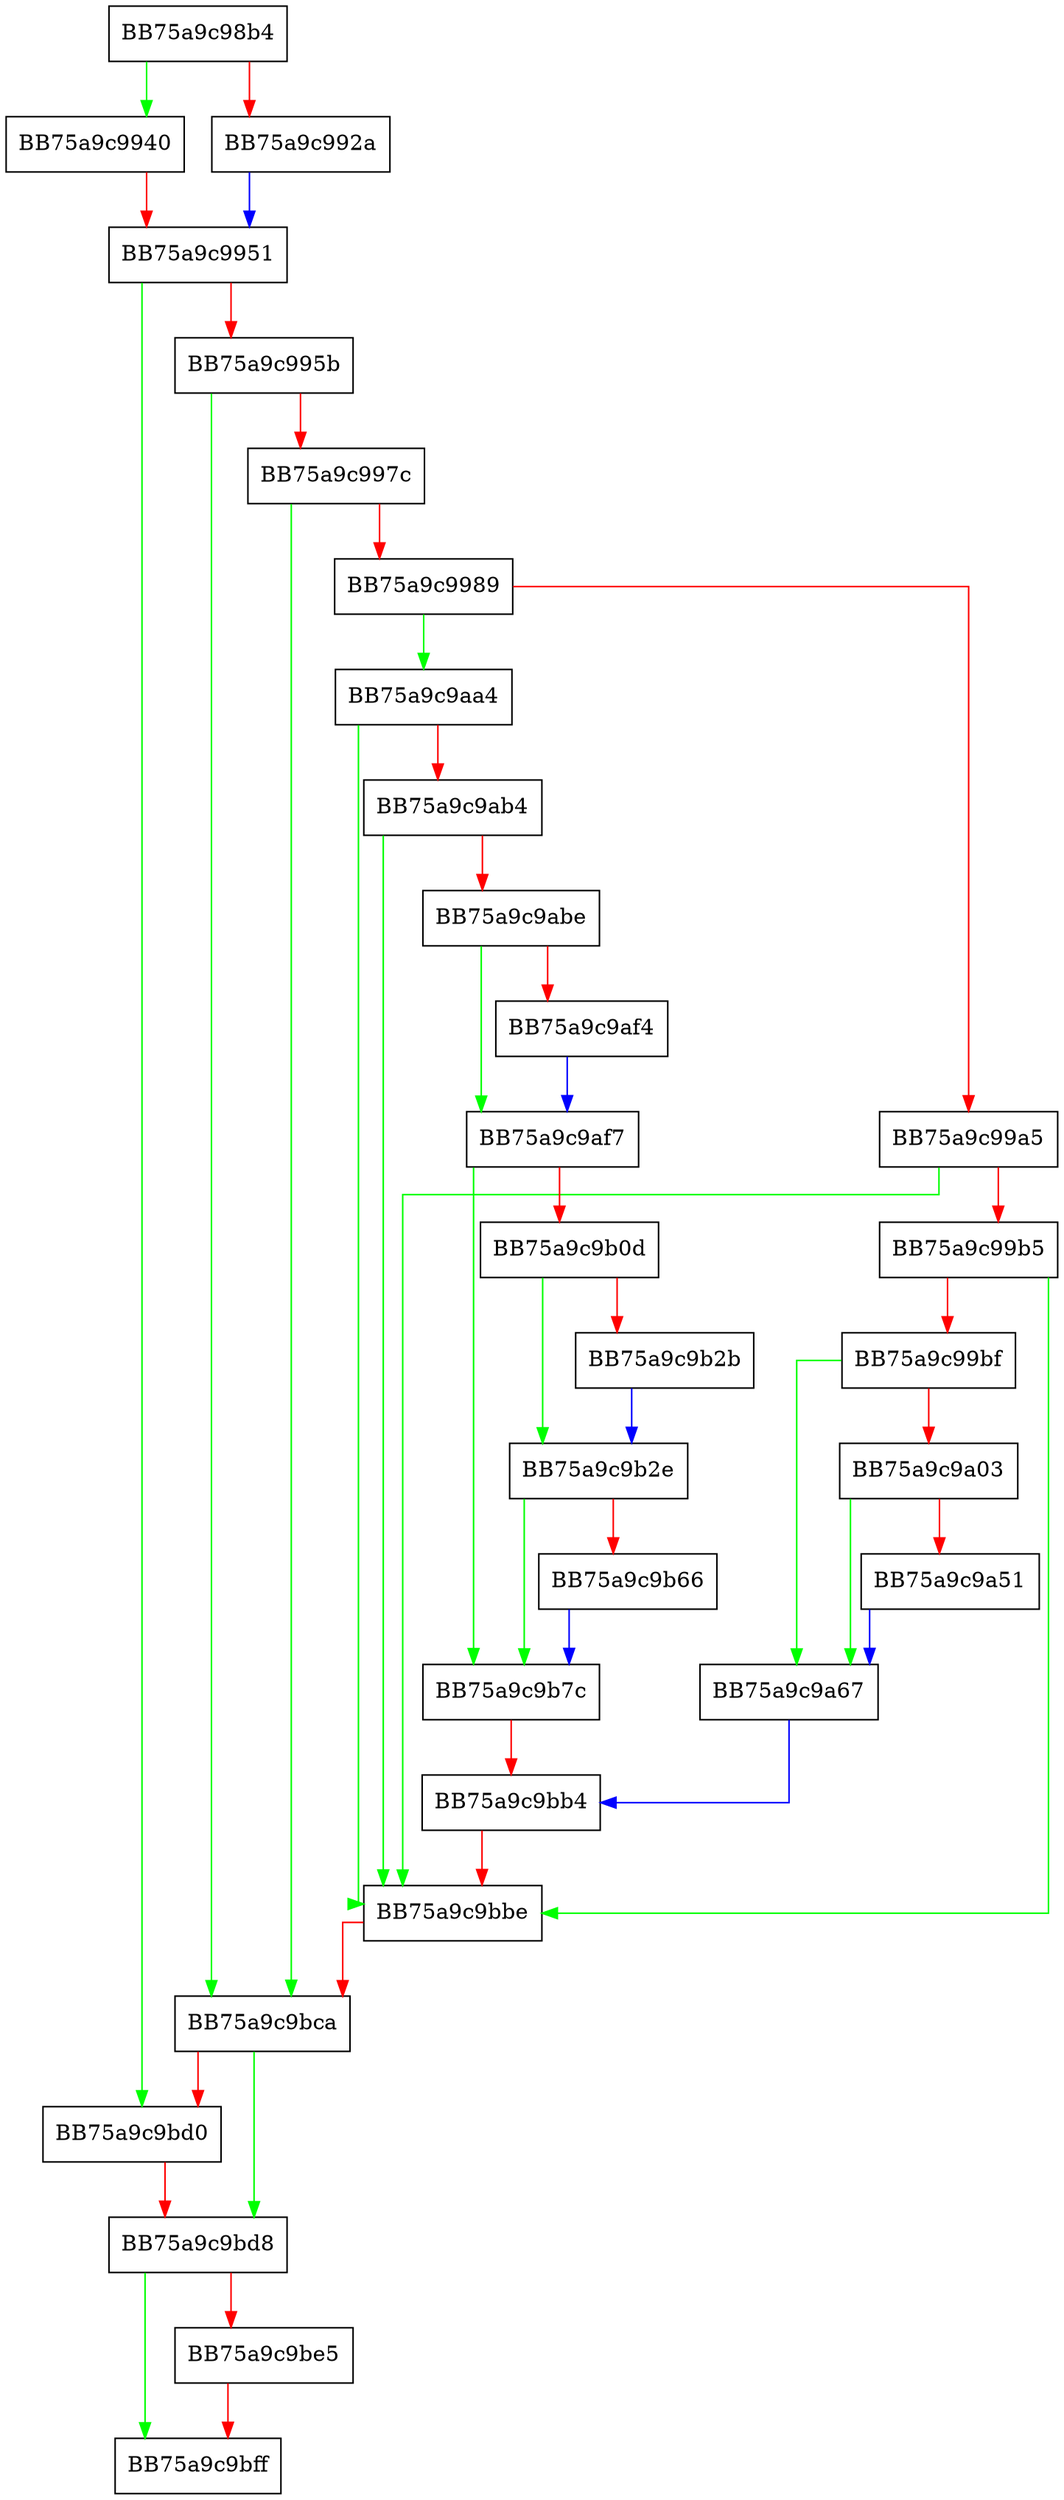 digraph reload_from_database {
  node [shape="box"];
  graph [splines=ortho];
  BB75a9c98b4 -> BB75a9c9940 [color="green"];
  BB75a9c98b4 -> BB75a9c992a [color="red"];
  BB75a9c992a -> BB75a9c9951 [color="blue"];
  BB75a9c9940 -> BB75a9c9951 [color="red"];
  BB75a9c9951 -> BB75a9c9bd0 [color="green"];
  BB75a9c9951 -> BB75a9c995b [color="red"];
  BB75a9c995b -> BB75a9c9bca [color="green"];
  BB75a9c995b -> BB75a9c997c [color="red"];
  BB75a9c997c -> BB75a9c9bca [color="green"];
  BB75a9c997c -> BB75a9c9989 [color="red"];
  BB75a9c9989 -> BB75a9c9aa4 [color="green"];
  BB75a9c9989 -> BB75a9c99a5 [color="red"];
  BB75a9c99a5 -> BB75a9c9bbe [color="green"];
  BB75a9c99a5 -> BB75a9c99b5 [color="red"];
  BB75a9c99b5 -> BB75a9c9bbe [color="green"];
  BB75a9c99b5 -> BB75a9c99bf [color="red"];
  BB75a9c99bf -> BB75a9c9a67 [color="green"];
  BB75a9c99bf -> BB75a9c9a03 [color="red"];
  BB75a9c9a03 -> BB75a9c9a67 [color="green"];
  BB75a9c9a03 -> BB75a9c9a51 [color="red"];
  BB75a9c9a51 -> BB75a9c9a67 [color="blue"];
  BB75a9c9a67 -> BB75a9c9bb4 [color="blue"];
  BB75a9c9aa4 -> BB75a9c9bbe [color="green"];
  BB75a9c9aa4 -> BB75a9c9ab4 [color="red"];
  BB75a9c9ab4 -> BB75a9c9bbe [color="green"];
  BB75a9c9ab4 -> BB75a9c9abe [color="red"];
  BB75a9c9abe -> BB75a9c9af7 [color="green"];
  BB75a9c9abe -> BB75a9c9af4 [color="red"];
  BB75a9c9af4 -> BB75a9c9af7 [color="blue"];
  BB75a9c9af7 -> BB75a9c9b7c [color="green"];
  BB75a9c9af7 -> BB75a9c9b0d [color="red"];
  BB75a9c9b0d -> BB75a9c9b2e [color="green"];
  BB75a9c9b0d -> BB75a9c9b2b [color="red"];
  BB75a9c9b2b -> BB75a9c9b2e [color="blue"];
  BB75a9c9b2e -> BB75a9c9b7c [color="green"];
  BB75a9c9b2e -> BB75a9c9b66 [color="red"];
  BB75a9c9b66 -> BB75a9c9b7c [color="blue"];
  BB75a9c9b7c -> BB75a9c9bb4 [color="red"];
  BB75a9c9bb4 -> BB75a9c9bbe [color="red"];
  BB75a9c9bbe -> BB75a9c9bca [color="red"];
  BB75a9c9bca -> BB75a9c9bd8 [color="green"];
  BB75a9c9bca -> BB75a9c9bd0 [color="red"];
  BB75a9c9bd0 -> BB75a9c9bd8 [color="red"];
  BB75a9c9bd8 -> BB75a9c9bff [color="green"];
  BB75a9c9bd8 -> BB75a9c9be5 [color="red"];
  BB75a9c9be5 -> BB75a9c9bff [color="red"];
}